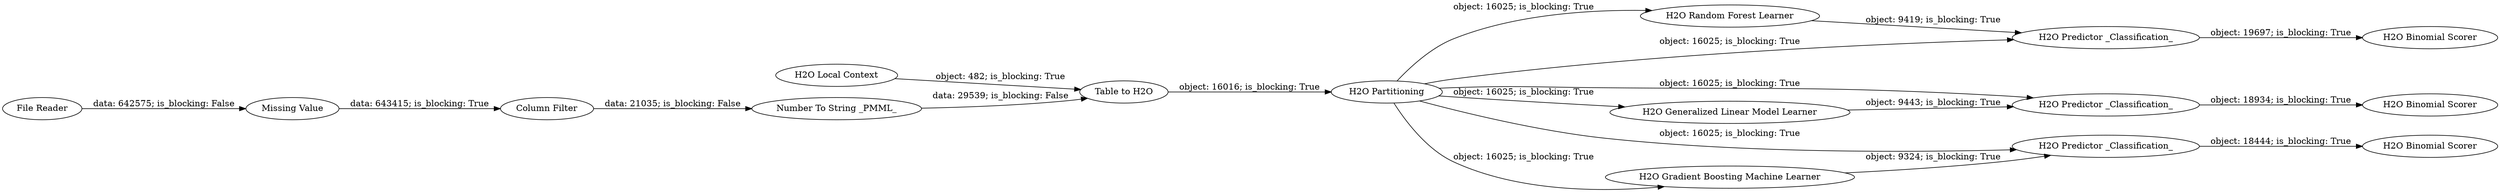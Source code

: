 digraph {
	"642803002207735032_17" [label="H2O Predictor _Classification_"]
	"642803002207735032_2" [label="Missing Value"]
	"642803002207735032_8" [label="H2O Partitioning"]
	"642803002207735032_13" [label="H2O Random Forest Learner"]
	"642803002207735032_15" [label="H2O Predictor _Classification_"]
	"642803002207735032_6" [label="Table to H2O"]
	"642803002207735032_1" [label="File Reader"]
	"642803002207735032_3" [label="H2O Local Context"]
	"642803002207735032_7" [label="H2O Gradient Boosting Machine Learner"]
	"642803002207735032_16" [label="H2O Generalized Linear Model Learner"]
	"642803002207735032_5" [label="Column Filter"]
	"642803002207735032_9" [label="H2O Predictor _Classification_"]
	"642803002207735032_14" [label="H2O Binomial Scorer"]
	"642803002207735032_18" [label="H2O Binomial Scorer"]
	"642803002207735032_12" [label="Number To String _PMML_"]
	"642803002207735032_10" [label="H2O Binomial Scorer"]
	"642803002207735032_9" -> "642803002207735032_10" [label="object: 18444; is_blocking: True"]
	"642803002207735032_17" -> "642803002207735032_18" [label="object: 18934; is_blocking: True"]
	"642803002207735032_8" -> "642803002207735032_16" [label="object: 16025; is_blocking: True"]
	"642803002207735032_13" -> "642803002207735032_15" [label="object: 9419; is_blocking: True"]
	"642803002207735032_1" -> "642803002207735032_2" [label="data: 642575; is_blocking: False"]
	"642803002207735032_6" -> "642803002207735032_8" [label="object: 16016; is_blocking: True"]
	"642803002207735032_8" -> "642803002207735032_13" [label="object: 16025; is_blocking: True"]
	"642803002207735032_3" -> "642803002207735032_6" [label="object: 482; is_blocking: True"]
	"642803002207735032_8" -> "642803002207735032_9" [label="object: 16025; is_blocking: True"]
	"642803002207735032_8" -> "642803002207735032_15" [label="object: 16025; is_blocking: True"]
	"642803002207735032_5" -> "642803002207735032_12" [label="data: 21035; is_blocking: False"]
	"642803002207735032_8" -> "642803002207735032_17" [label="object: 16025; is_blocking: True"]
	"642803002207735032_7" -> "642803002207735032_9" [label="object: 9324; is_blocking: True"]
	"642803002207735032_16" -> "642803002207735032_17" [label="object: 9443; is_blocking: True"]
	"642803002207735032_8" -> "642803002207735032_7" [label="object: 16025; is_blocking: True"]
	"642803002207735032_2" -> "642803002207735032_5" [label="data: 643415; is_blocking: True"]
	"642803002207735032_15" -> "642803002207735032_14" [label="object: 19697; is_blocking: True"]
	"642803002207735032_12" -> "642803002207735032_6" [label="data: 29539; is_blocking: False"]
	rankdir=LR
}
